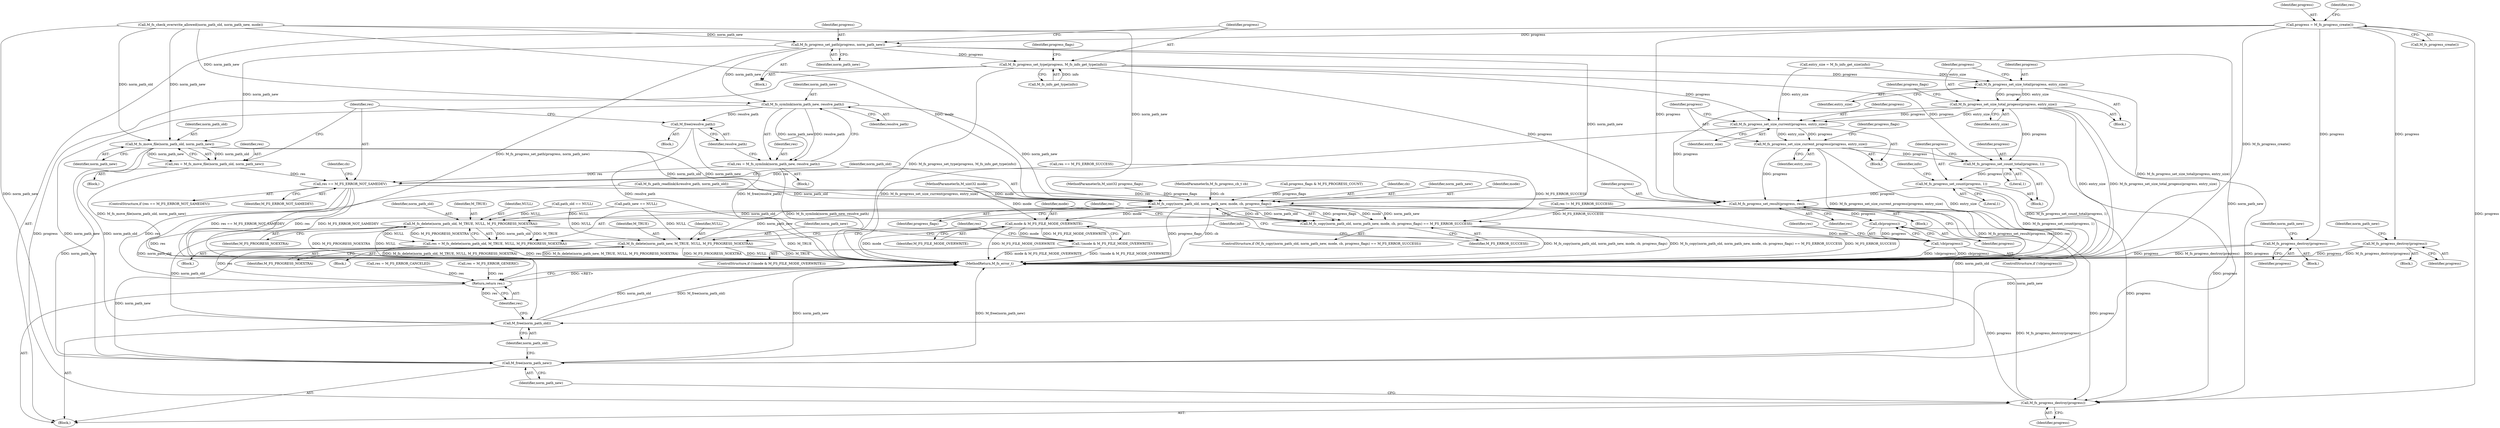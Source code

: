 digraph "0_mstdlib_db124b8f607dd0a40a9aef2d4d468fad433522a7_3@API" {
"1000206" [label="(Call,progress = M_fs_progress_create())"];
"1000226" [label="(Call,M_fs_progress_destroy(progress))"];
"1000241" [label="(Call,M_fs_progress_destroy(progress))"];
"1000256" [label="(Call,M_fs_progress_set_path(progress, norm_path_new))"];
"1000259" [label="(Call,M_fs_progress_set_type(progress, M_fs_info_get_type(info)))"];
"1000268" [label="(Call,M_fs_progress_set_size_total(progress, entry_size))"];
"1000271" [label="(Call,M_fs_progress_set_size_total_progess(progress, entry_size))"];
"1000279" [label="(Call,M_fs_progress_set_size_current(progress, entry_size))"];
"1000282" [label="(Call,M_fs_progress_set_size_current_progress(progress, entry_size))"];
"1000290" [label="(Call,M_fs_progress_set_count_total(progress, 1))"];
"1000293" [label="(Call,M_fs_progress_set_count(progress, 1))"];
"1000370" [label="(Call,M_fs_progress_set_result(progress, res))"];
"1000375" [label="(Call,cb(progress))"];
"1000374" [label="(Call,!cb(progress))"];
"1000383" [label="(Call,M_fs_progress_destroy(progress))"];
"1000389" [label="(Return,return res;)"];
"1000315" [label="(Call,M_fs_symlink(norm_path_new, resolve_path))"];
"1000313" [label="(Call,res = M_fs_symlink(norm_path_new, resolve_path))"];
"1000328" [label="(Call,res == M_FS_ERROR_NOT_SAMEDEV)"];
"1000318" [label="(Call,M_free(resolve_path))"];
"1000334" [label="(Call,M_fs_copy(norm_path_old, norm_path_new, mode, cb, progress_flags))"];
"1000333" [label="(Call,M_fs_copy(norm_path_old, norm_path_new, mode, cb, progress_flags) == M_FS_ERROR_SUCCESS)"];
"1000344" [label="(Call,M_fs_delete(norm_path_old, M_TRUE, NULL, M_FS_PROGRESS_NOEXTRA))"];
"1000342" [label="(Call,res = M_fs_delete(norm_path_old, M_TRUE, NULL, M_FS_PROGRESS_NOEXTRA))"];
"1000387" [label="(Call,M_free(norm_path_old))"];
"1000353" [label="(Call,mode & M_FS_FILE_MODE_OVERWRITE)"];
"1000352" [label="(Call,!(mode & M_FS_FILE_MODE_OVERWRITE))"];
"1000357" [label="(Call,M_fs_delete(norm_path_new, M_TRUE, NULL, M_FS_PROGRESS_NOEXTRA))"];
"1000385" [label="(Call,M_free(norm_path_new))"];
"1000324" [label="(Call,M_fs_move_file(norm_path_old, norm_path_new))"];
"1000322" [label="(Call,res = M_fs_move_file(norm_path_old, norm_path_new))"];
"1000345" [label="(Identifier,norm_path_old)"];
"1000340" [label="(Identifier,M_FS_ERROR_SUCCESS)"];
"1000225" [label="(Block,)"];
"1000276" [label="(Identifier,progress_flags)"];
"1000382" [label="(Identifier,info)"];
"1000281" [label="(Identifier,entry_size)"];
"1000270" [label="(Identifier,entry_size)"];
"1000130" [label="(Call,path_old == NULL)"];
"1000268" [label="(Call,M_fs_progress_set_size_total(progress, entry_size))"];
"1000251" [label="(Block,)"];
"1000314" [label="(Identifier,res)"];
"1000242" [label="(Identifier,progress)"];
"1000271" [label="(Call,M_fs_progress_set_size_total_progess(progress, entry_size))"];
"1000116" [label="(MethodParameterIn,M_uint32 progress_flags)"];
"1000334" [label="(Call,M_fs_copy(norm_path_old, norm_path_new, mode, cb, progress_flags))"];
"1000378" [label="(Call,res = M_FS_ERROR_CANCELED)"];
"1000351" [label="(ControlStructure,if (!(mode & M_FS_FILE_MODE_OVERWRITE)))"];
"1000260" [label="(Identifier,progress)"];
"1000280" [label="(Identifier,progress)"];
"1000388" [label="(Identifier,norm_path_old)"];
"1000355" [label="(Identifier,M_FS_FILE_MODE_OVERWRITE)"];
"1000321" [label="(Block,)"];
"1000256" [label="(Call,M_fs_progress_set_path(progress, norm_path_new))"];
"1000226" [label="(Call,M_fs_progress_destroy(progress))"];
"1000384" [label="(Identifier,progress)"];
"1000368" [label="(Identifier,cb)"];
"1000387" [label="(Call,M_free(norm_path_old))"];
"1000361" [label="(Identifier,M_FS_PROGRESS_NOEXTRA)"];
"1000316" [label="(Identifier,norm_path_new)"];
"1000240" [label="(Block,)"];
"1000309" [label="(Call,res == M_FS_ERROR_SUCCESS)"];
"1000207" [label="(Identifier,progress)"];
"1000362" [label="(Call,res = M_FS_ERROR_GENERIC)"];
"1000279" [label="(Call,M_fs_progress_set_size_current(progress, entry_size))"];
"1000222" [label="(Call,res != M_FS_ERROR_SUCCESS)"];
"1000289" [label="(Block,)"];
"1000342" [label="(Call,res = M_fs_delete(norm_path_old, M_TRUE, NULL, M_FS_PROGRESS_NOEXTRA))"];
"1000313" [label="(Call,res = M_fs_symlink(norm_path_new, resolve_path))"];
"1000360" [label="(Identifier,NULL)"];
"1000372" [label="(Identifier,res)"];
"1000319" [label="(Identifier,resolve_path)"];
"1000326" [label="(Identifier,norm_path_new)"];
"1000359" [label="(Identifier,M_TRUE)"];
"1000115" [label="(MethodParameterIn,M_fs_progress_cb_t cb)"];
"1000375" [label="(Call,cb(progress))"];
"1000357" [label="(Call,M_fs_delete(norm_path_new, M_TRUE, NULL, M_FS_PROGRESS_NOEXTRA))"];
"1000356" [label="(Block,)"];
"1000304" [label="(Call,M_fs_path_readlink(&resolve_path, norm_path_old))"];
"1000286" [label="(Call,progress_flags & M_FS_PROGRESS_COUNT)"];
"1000269" [label="(Identifier,progress)"];
"1000227" [label="(Identifier,progress)"];
"1000273" [label="(Identifier,entry_size)"];
"1000312" [label="(Block,)"];
"1000370" [label="(Call,M_fs_progress_set_result(progress, res))"];
"1000315" [label="(Call,M_fs_symlink(norm_path_new, resolve_path))"];
"1000139" [label="(Call,path_new == NULL)"];
"1000267" [label="(Block,)"];
"1000338" [label="(Identifier,cb)"];
"1000374" [label="(Call,!cb(progress))"];
"1000328" [label="(Call,res == M_FS_ERROR_NOT_SAMEDEV)"];
"1000295" [label="(Literal,1)"];
"1000327" [label="(ControlStructure,if (res == M_FS_ERROR_NOT_SAMEDEV))"];
"1000332" [label="(ControlStructure,if (M_fs_copy(norm_path_old, norm_path_new, mode, cb, progress_flags) == M_FS_ERROR_SUCCESS))"];
"1000278" [label="(Block,)"];
"1000333" [label="(Call,M_fs_copy(norm_path_old, norm_path_new, mode, cb, progress_flags) == M_FS_ERROR_SUCCESS)"];
"1000383" [label="(Call,M_fs_progress_destroy(progress))"];
"1000206" [label="(Call,progress = M_fs_progress_create())"];
"1000318" [label="(Call,M_free(resolve_path))"];
"1000236" [label="(Call,M_fs_check_overwrite_allowed(norm_path_old, norm_path_new, mode))"];
"1000343" [label="(Identifier,res)"];
"1000294" [label="(Identifier,progress)"];
"1000282" [label="(Call,M_fs_progress_set_size_current_progress(progress, entry_size))"];
"1000363" [label="(Identifier,res)"];
"1000292" [label="(Literal,1)"];
"1000335" [label="(Identifier,norm_path_old)"];
"1000358" [label="(Identifier,norm_path_new)"];
"1000324" [label="(Call,M_fs_move_file(norm_path_old, norm_path_new))"];
"1000371" [label="(Identifier,progress)"];
"1000325" [label="(Identifier,norm_path_old)"];
"1000376" [label="(Identifier,progress)"];
"1000261" [label="(Call,M_fs_info_get_type(info))"];
"1000353" [label="(Call,mode & M_FS_FILE_MODE_OVERWRITE)"];
"1000369" [label="(Block,)"];
"1000244" [label="(Identifier,norm_path_new)"];
"1000117" [label="(Block,)"];
"1000229" [label="(Identifier,norm_path_new)"];
"1000348" [label="(Identifier,M_FS_PROGRESS_NOEXTRA)"];
"1000272" [label="(Identifier,progress)"];
"1000341" [label="(Block,)"];
"1000339" [label="(Identifier,progress_flags)"];
"1000293" [label="(Call,M_fs_progress_set_count(progress, 1))"];
"1000389" [label="(Return,return res;)"];
"1000258" [label="(Identifier,norm_path_new)"];
"1000283" [label="(Identifier,progress)"];
"1000379" [label="(Identifier,res)"];
"1000241" [label="(Call,M_fs_progress_destroy(progress))"];
"1000301" [label="(Block,)"];
"1000346" [label="(Identifier,M_TRUE)"];
"1000208" [label="(Call,M_fs_progress_create())"];
"1000322" [label="(Call,res = M_fs_move_file(norm_path_old, norm_path_new))"];
"1000330" [label="(Identifier,M_FS_ERROR_NOT_SAMEDEV)"];
"1000354" [label="(Identifier,mode)"];
"1000329" [label="(Identifier,res)"];
"1000290" [label="(Call,M_fs_progress_set_count_total(progress, 1))"];
"1000373" [label="(ControlStructure,if (!cb(progress)))"];
"1000317" [label="(Identifier,resolve_path)"];
"1000114" [label="(MethodParameterIn,M_uint32 mode)"];
"1000352" [label="(Call,!(mode & M_FS_FILE_MODE_OVERWRITE))"];
"1000336" [label="(Identifier,norm_path_new)"];
"1000291" [label="(Identifier,progress)"];
"1000299" [label="(Identifier,info)"];
"1000265" [label="(Identifier,progress_flags)"];
"1000259" [label="(Call,M_fs_progress_set_type(progress, M_fs_info_get_type(info)))"];
"1000386" [label="(Identifier,norm_path_new)"];
"1000323" [label="(Identifier,res)"];
"1000284" [label="(Identifier,entry_size)"];
"1000391" [label="(MethodReturn,M_fs_error_t)"];
"1000390" [label="(Identifier,res)"];
"1000337" [label="(Identifier,mode)"];
"1000210" [label="(Identifier,res)"];
"1000344" [label="(Call,M_fs_delete(norm_path_old, M_TRUE, NULL, M_FS_PROGRESS_NOEXTRA))"];
"1000252" [label="(Call,entry_size = M_fs_info_get_size(info))"];
"1000347" [label="(Identifier,NULL)"];
"1000257" [label="(Identifier,progress)"];
"1000385" [label="(Call,M_free(norm_path_new))"];
"1000287" [label="(Identifier,progress_flags)"];
"1000206" -> "1000117"  [label="AST: "];
"1000206" -> "1000208"  [label="CFG: "];
"1000207" -> "1000206"  [label="AST: "];
"1000208" -> "1000206"  [label="AST: "];
"1000210" -> "1000206"  [label="CFG: "];
"1000206" -> "1000391"  [label="DDG: M_fs_progress_create()"];
"1000206" -> "1000226"  [label="DDG: progress"];
"1000206" -> "1000241"  [label="DDG: progress"];
"1000206" -> "1000256"  [label="DDG: progress"];
"1000206" -> "1000370"  [label="DDG: progress"];
"1000206" -> "1000383"  [label="DDG: progress"];
"1000226" -> "1000225"  [label="AST: "];
"1000226" -> "1000227"  [label="CFG: "];
"1000227" -> "1000226"  [label="AST: "];
"1000229" -> "1000226"  [label="CFG: "];
"1000226" -> "1000391"  [label="DDG: progress"];
"1000226" -> "1000391"  [label="DDG: M_fs_progress_destroy(progress)"];
"1000241" -> "1000240"  [label="AST: "];
"1000241" -> "1000242"  [label="CFG: "];
"1000242" -> "1000241"  [label="AST: "];
"1000244" -> "1000241"  [label="CFG: "];
"1000241" -> "1000391"  [label="DDG: progress"];
"1000241" -> "1000391"  [label="DDG: M_fs_progress_destroy(progress)"];
"1000256" -> "1000251"  [label="AST: "];
"1000256" -> "1000258"  [label="CFG: "];
"1000257" -> "1000256"  [label="AST: "];
"1000258" -> "1000256"  [label="AST: "];
"1000260" -> "1000256"  [label="CFG: "];
"1000256" -> "1000391"  [label="DDG: M_fs_progress_set_path(progress, norm_path_new)"];
"1000236" -> "1000256"  [label="DDG: norm_path_new"];
"1000256" -> "1000259"  [label="DDG: progress"];
"1000256" -> "1000315"  [label="DDG: norm_path_new"];
"1000256" -> "1000324"  [label="DDG: norm_path_new"];
"1000256" -> "1000334"  [label="DDG: norm_path_new"];
"1000256" -> "1000385"  [label="DDG: norm_path_new"];
"1000259" -> "1000251"  [label="AST: "];
"1000259" -> "1000261"  [label="CFG: "];
"1000260" -> "1000259"  [label="AST: "];
"1000261" -> "1000259"  [label="AST: "];
"1000265" -> "1000259"  [label="CFG: "];
"1000259" -> "1000391"  [label="DDG: M_fs_progress_set_type(progress, M_fs_info_get_type(info))"];
"1000261" -> "1000259"  [label="DDG: info"];
"1000259" -> "1000268"  [label="DDG: progress"];
"1000259" -> "1000279"  [label="DDG: progress"];
"1000259" -> "1000290"  [label="DDG: progress"];
"1000259" -> "1000370"  [label="DDG: progress"];
"1000259" -> "1000383"  [label="DDG: progress"];
"1000268" -> "1000267"  [label="AST: "];
"1000268" -> "1000270"  [label="CFG: "];
"1000269" -> "1000268"  [label="AST: "];
"1000270" -> "1000268"  [label="AST: "];
"1000272" -> "1000268"  [label="CFG: "];
"1000268" -> "1000391"  [label="DDG: M_fs_progress_set_size_total(progress, entry_size)"];
"1000252" -> "1000268"  [label="DDG: entry_size"];
"1000268" -> "1000271"  [label="DDG: progress"];
"1000268" -> "1000271"  [label="DDG: entry_size"];
"1000271" -> "1000267"  [label="AST: "];
"1000271" -> "1000273"  [label="CFG: "];
"1000272" -> "1000271"  [label="AST: "];
"1000273" -> "1000271"  [label="AST: "];
"1000276" -> "1000271"  [label="CFG: "];
"1000271" -> "1000391"  [label="DDG: entry_size"];
"1000271" -> "1000391"  [label="DDG: M_fs_progress_set_size_total_progess(progress, entry_size)"];
"1000271" -> "1000279"  [label="DDG: progress"];
"1000271" -> "1000279"  [label="DDG: entry_size"];
"1000271" -> "1000290"  [label="DDG: progress"];
"1000271" -> "1000370"  [label="DDG: progress"];
"1000271" -> "1000383"  [label="DDG: progress"];
"1000279" -> "1000278"  [label="AST: "];
"1000279" -> "1000281"  [label="CFG: "];
"1000280" -> "1000279"  [label="AST: "];
"1000281" -> "1000279"  [label="AST: "];
"1000283" -> "1000279"  [label="CFG: "];
"1000279" -> "1000391"  [label="DDG: M_fs_progress_set_size_current(progress, entry_size)"];
"1000252" -> "1000279"  [label="DDG: entry_size"];
"1000279" -> "1000282"  [label="DDG: progress"];
"1000279" -> "1000282"  [label="DDG: entry_size"];
"1000282" -> "1000278"  [label="AST: "];
"1000282" -> "1000284"  [label="CFG: "];
"1000283" -> "1000282"  [label="AST: "];
"1000284" -> "1000282"  [label="AST: "];
"1000287" -> "1000282"  [label="CFG: "];
"1000282" -> "1000391"  [label="DDG: M_fs_progress_set_size_current_progress(progress, entry_size)"];
"1000282" -> "1000391"  [label="DDG: entry_size"];
"1000282" -> "1000290"  [label="DDG: progress"];
"1000282" -> "1000370"  [label="DDG: progress"];
"1000282" -> "1000383"  [label="DDG: progress"];
"1000290" -> "1000289"  [label="AST: "];
"1000290" -> "1000292"  [label="CFG: "];
"1000291" -> "1000290"  [label="AST: "];
"1000292" -> "1000290"  [label="AST: "];
"1000294" -> "1000290"  [label="CFG: "];
"1000290" -> "1000391"  [label="DDG: M_fs_progress_set_count_total(progress, 1)"];
"1000290" -> "1000293"  [label="DDG: progress"];
"1000293" -> "1000289"  [label="AST: "];
"1000293" -> "1000295"  [label="CFG: "];
"1000294" -> "1000293"  [label="AST: "];
"1000295" -> "1000293"  [label="AST: "];
"1000299" -> "1000293"  [label="CFG: "];
"1000293" -> "1000391"  [label="DDG: M_fs_progress_set_count(progress, 1)"];
"1000293" -> "1000370"  [label="DDG: progress"];
"1000293" -> "1000383"  [label="DDG: progress"];
"1000370" -> "1000369"  [label="AST: "];
"1000370" -> "1000372"  [label="CFG: "];
"1000371" -> "1000370"  [label="AST: "];
"1000372" -> "1000370"  [label="AST: "];
"1000376" -> "1000370"  [label="CFG: "];
"1000370" -> "1000391"  [label="DDG: M_fs_progress_set_result(progress, res)"];
"1000370" -> "1000391"  [label="DDG: res"];
"1000328" -> "1000370"  [label="DDG: res"];
"1000370" -> "1000375"  [label="DDG: progress"];
"1000370" -> "1000389"  [label="DDG: res"];
"1000375" -> "1000374"  [label="AST: "];
"1000375" -> "1000376"  [label="CFG: "];
"1000376" -> "1000375"  [label="AST: "];
"1000374" -> "1000375"  [label="CFG: "];
"1000375" -> "1000374"  [label="DDG: progress"];
"1000375" -> "1000383"  [label="DDG: progress"];
"1000374" -> "1000373"  [label="AST: "];
"1000379" -> "1000374"  [label="CFG: "];
"1000382" -> "1000374"  [label="CFG: "];
"1000374" -> "1000391"  [label="DDG: cb(progress)"];
"1000374" -> "1000391"  [label="DDG: !cb(progress)"];
"1000383" -> "1000117"  [label="AST: "];
"1000383" -> "1000384"  [label="CFG: "];
"1000384" -> "1000383"  [label="AST: "];
"1000386" -> "1000383"  [label="CFG: "];
"1000383" -> "1000391"  [label="DDG: M_fs_progress_destroy(progress)"];
"1000383" -> "1000391"  [label="DDG: progress"];
"1000389" -> "1000117"  [label="AST: "];
"1000389" -> "1000390"  [label="CFG: "];
"1000390" -> "1000389"  [label="AST: "];
"1000391" -> "1000389"  [label="CFG: "];
"1000389" -> "1000391"  [label="DDG: <RET>"];
"1000390" -> "1000389"  [label="DDG: res"];
"1000342" -> "1000389"  [label="DDG: res"];
"1000378" -> "1000389"  [label="DDG: res"];
"1000328" -> "1000389"  [label="DDG: res"];
"1000362" -> "1000389"  [label="DDG: res"];
"1000315" -> "1000313"  [label="AST: "];
"1000315" -> "1000317"  [label="CFG: "];
"1000316" -> "1000315"  [label="AST: "];
"1000317" -> "1000315"  [label="AST: "];
"1000313" -> "1000315"  [label="CFG: "];
"1000315" -> "1000313"  [label="DDG: norm_path_new"];
"1000315" -> "1000313"  [label="DDG: resolve_path"];
"1000236" -> "1000315"  [label="DDG: norm_path_new"];
"1000315" -> "1000318"  [label="DDG: resolve_path"];
"1000315" -> "1000334"  [label="DDG: norm_path_new"];
"1000315" -> "1000385"  [label="DDG: norm_path_new"];
"1000313" -> "1000312"  [label="AST: "];
"1000314" -> "1000313"  [label="AST: "];
"1000319" -> "1000313"  [label="CFG: "];
"1000313" -> "1000391"  [label="DDG: M_fs_symlink(norm_path_new, resolve_path)"];
"1000313" -> "1000328"  [label="DDG: res"];
"1000328" -> "1000327"  [label="AST: "];
"1000328" -> "1000330"  [label="CFG: "];
"1000329" -> "1000328"  [label="AST: "];
"1000330" -> "1000328"  [label="AST: "];
"1000335" -> "1000328"  [label="CFG: "];
"1000368" -> "1000328"  [label="CFG: "];
"1000328" -> "1000391"  [label="DDG: res == M_FS_ERROR_NOT_SAMEDEV"];
"1000328" -> "1000391"  [label="DDG: res"];
"1000328" -> "1000391"  [label="DDG: M_FS_ERROR_NOT_SAMEDEV"];
"1000309" -> "1000328"  [label="DDG: res"];
"1000322" -> "1000328"  [label="DDG: res"];
"1000318" -> "1000301"  [label="AST: "];
"1000318" -> "1000319"  [label="CFG: "];
"1000319" -> "1000318"  [label="AST: "];
"1000329" -> "1000318"  [label="CFG: "];
"1000318" -> "1000391"  [label="DDG: M_free(resolve_path)"];
"1000318" -> "1000391"  [label="DDG: resolve_path"];
"1000334" -> "1000333"  [label="AST: "];
"1000334" -> "1000339"  [label="CFG: "];
"1000335" -> "1000334"  [label="AST: "];
"1000336" -> "1000334"  [label="AST: "];
"1000337" -> "1000334"  [label="AST: "];
"1000338" -> "1000334"  [label="AST: "];
"1000339" -> "1000334"  [label="AST: "];
"1000340" -> "1000334"  [label="CFG: "];
"1000334" -> "1000391"  [label="DDG: progress_flags"];
"1000334" -> "1000391"  [label="DDG: cb"];
"1000334" -> "1000391"  [label="DDG: mode"];
"1000334" -> "1000333"  [label="DDG: progress_flags"];
"1000334" -> "1000333"  [label="DDG: mode"];
"1000334" -> "1000333"  [label="DDG: norm_path_new"];
"1000334" -> "1000333"  [label="DDG: cb"];
"1000334" -> "1000333"  [label="DDG: norm_path_old"];
"1000304" -> "1000334"  [label="DDG: norm_path_old"];
"1000324" -> "1000334"  [label="DDG: norm_path_old"];
"1000324" -> "1000334"  [label="DDG: norm_path_new"];
"1000236" -> "1000334"  [label="DDG: norm_path_new"];
"1000236" -> "1000334"  [label="DDG: mode"];
"1000114" -> "1000334"  [label="DDG: mode"];
"1000115" -> "1000334"  [label="DDG: cb"];
"1000286" -> "1000334"  [label="DDG: progress_flags"];
"1000116" -> "1000334"  [label="DDG: progress_flags"];
"1000334" -> "1000344"  [label="DDG: norm_path_old"];
"1000334" -> "1000353"  [label="DDG: mode"];
"1000334" -> "1000357"  [label="DDG: norm_path_new"];
"1000334" -> "1000385"  [label="DDG: norm_path_new"];
"1000334" -> "1000387"  [label="DDG: norm_path_old"];
"1000333" -> "1000332"  [label="AST: "];
"1000333" -> "1000340"  [label="CFG: "];
"1000340" -> "1000333"  [label="AST: "];
"1000343" -> "1000333"  [label="CFG: "];
"1000354" -> "1000333"  [label="CFG: "];
"1000333" -> "1000391"  [label="DDG: M_fs_copy(norm_path_old, norm_path_new, mode, cb, progress_flags)"];
"1000333" -> "1000391"  [label="DDG: M_fs_copy(norm_path_old, norm_path_new, mode, cb, progress_flags) == M_FS_ERROR_SUCCESS"];
"1000333" -> "1000391"  [label="DDG: M_FS_ERROR_SUCCESS"];
"1000309" -> "1000333"  [label="DDG: M_FS_ERROR_SUCCESS"];
"1000222" -> "1000333"  [label="DDG: M_FS_ERROR_SUCCESS"];
"1000344" -> "1000342"  [label="AST: "];
"1000344" -> "1000348"  [label="CFG: "];
"1000345" -> "1000344"  [label="AST: "];
"1000346" -> "1000344"  [label="AST: "];
"1000347" -> "1000344"  [label="AST: "];
"1000348" -> "1000344"  [label="AST: "];
"1000342" -> "1000344"  [label="CFG: "];
"1000344" -> "1000391"  [label="DDG: M_FS_PROGRESS_NOEXTRA"];
"1000344" -> "1000391"  [label="DDG: NULL"];
"1000344" -> "1000391"  [label="DDG: M_TRUE"];
"1000344" -> "1000342"  [label="DDG: norm_path_old"];
"1000344" -> "1000342"  [label="DDG: M_TRUE"];
"1000344" -> "1000342"  [label="DDG: NULL"];
"1000344" -> "1000342"  [label="DDG: M_FS_PROGRESS_NOEXTRA"];
"1000130" -> "1000344"  [label="DDG: NULL"];
"1000139" -> "1000344"  [label="DDG: NULL"];
"1000344" -> "1000387"  [label="DDG: norm_path_old"];
"1000342" -> "1000341"  [label="AST: "];
"1000343" -> "1000342"  [label="AST: "];
"1000382" -> "1000342"  [label="CFG: "];
"1000342" -> "1000391"  [label="DDG: M_fs_delete(norm_path_old, M_TRUE, NULL, M_FS_PROGRESS_NOEXTRA)"];
"1000342" -> "1000391"  [label="DDG: res"];
"1000387" -> "1000117"  [label="AST: "];
"1000387" -> "1000388"  [label="CFG: "];
"1000388" -> "1000387"  [label="AST: "];
"1000390" -> "1000387"  [label="CFG: "];
"1000387" -> "1000391"  [label="DDG: norm_path_old"];
"1000387" -> "1000391"  [label="DDG: M_free(norm_path_old)"];
"1000304" -> "1000387"  [label="DDG: norm_path_old"];
"1000324" -> "1000387"  [label="DDG: norm_path_old"];
"1000353" -> "1000352"  [label="AST: "];
"1000353" -> "1000355"  [label="CFG: "];
"1000354" -> "1000353"  [label="AST: "];
"1000355" -> "1000353"  [label="AST: "];
"1000352" -> "1000353"  [label="CFG: "];
"1000353" -> "1000391"  [label="DDG: mode"];
"1000353" -> "1000391"  [label="DDG: M_FS_FILE_MODE_OVERWRITE"];
"1000353" -> "1000352"  [label="DDG: mode"];
"1000353" -> "1000352"  [label="DDG: M_FS_FILE_MODE_OVERWRITE"];
"1000114" -> "1000353"  [label="DDG: mode"];
"1000352" -> "1000351"  [label="AST: "];
"1000358" -> "1000352"  [label="CFG: "];
"1000363" -> "1000352"  [label="CFG: "];
"1000352" -> "1000391"  [label="DDG: mode & M_FS_FILE_MODE_OVERWRITE"];
"1000352" -> "1000391"  [label="DDG: !(mode & M_FS_FILE_MODE_OVERWRITE)"];
"1000357" -> "1000356"  [label="AST: "];
"1000357" -> "1000361"  [label="CFG: "];
"1000358" -> "1000357"  [label="AST: "];
"1000359" -> "1000357"  [label="AST: "];
"1000360" -> "1000357"  [label="AST: "];
"1000361" -> "1000357"  [label="AST: "];
"1000363" -> "1000357"  [label="CFG: "];
"1000357" -> "1000391"  [label="DDG: M_fs_delete(norm_path_new, M_TRUE, NULL, M_FS_PROGRESS_NOEXTRA)"];
"1000357" -> "1000391"  [label="DDG: M_FS_PROGRESS_NOEXTRA"];
"1000357" -> "1000391"  [label="DDG: NULL"];
"1000357" -> "1000391"  [label="DDG: M_TRUE"];
"1000130" -> "1000357"  [label="DDG: NULL"];
"1000139" -> "1000357"  [label="DDG: NULL"];
"1000357" -> "1000385"  [label="DDG: norm_path_new"];
"1000385" -> "1000117"  [label="AST: "];
"1000385" -> "1000386"  [label="CFG: "];
"1000386" -> "1000385"  [label="AST: "];
"1000388" -> "1000385"  [label="CFG: "];
"1000385" -> "1000391"  [label="DDG: norm_path_new"];
"1000385" -> "1000391"  [label="DDG: M_free(norm_path_new)"];
"1000324" -> "1000385"  [label="DDG: norm_path_new"];
"1000236" -> "1000385"  [label="DDG: norm_path_new"];
"1000324" -> "1000322"  [label="AST: "];
"1000324" -> "1000326"  [label="CFG: "];
"1000325" -> "1000324"  [label="AST: "];
"1000326" -> "1000324"  [label="AST: "];
"1000322" -> "1000324"  [label="CFG: "];
"1000324" -> "1000322"  [label="DDG: norm_path_old"];
"1000324" -> "1000322"  [label="DDG: norm_path_new"];
"1000236" -> "1000324"  [label="DDG: norm_path_old"];
"1000236" -> "1000324"  [label="DDG: norm_path_new"];
"1000322" -> "1000321"  [label="AST: "];
"1000323" -> "1000322"  [label="AST: "];
"1000329" -> "1000322"  [label="CFG: "];
"1000322" -> "1000391"  [label="DDG: M_fs_move_file(norm_path_old, norm_path_new)"];
}
